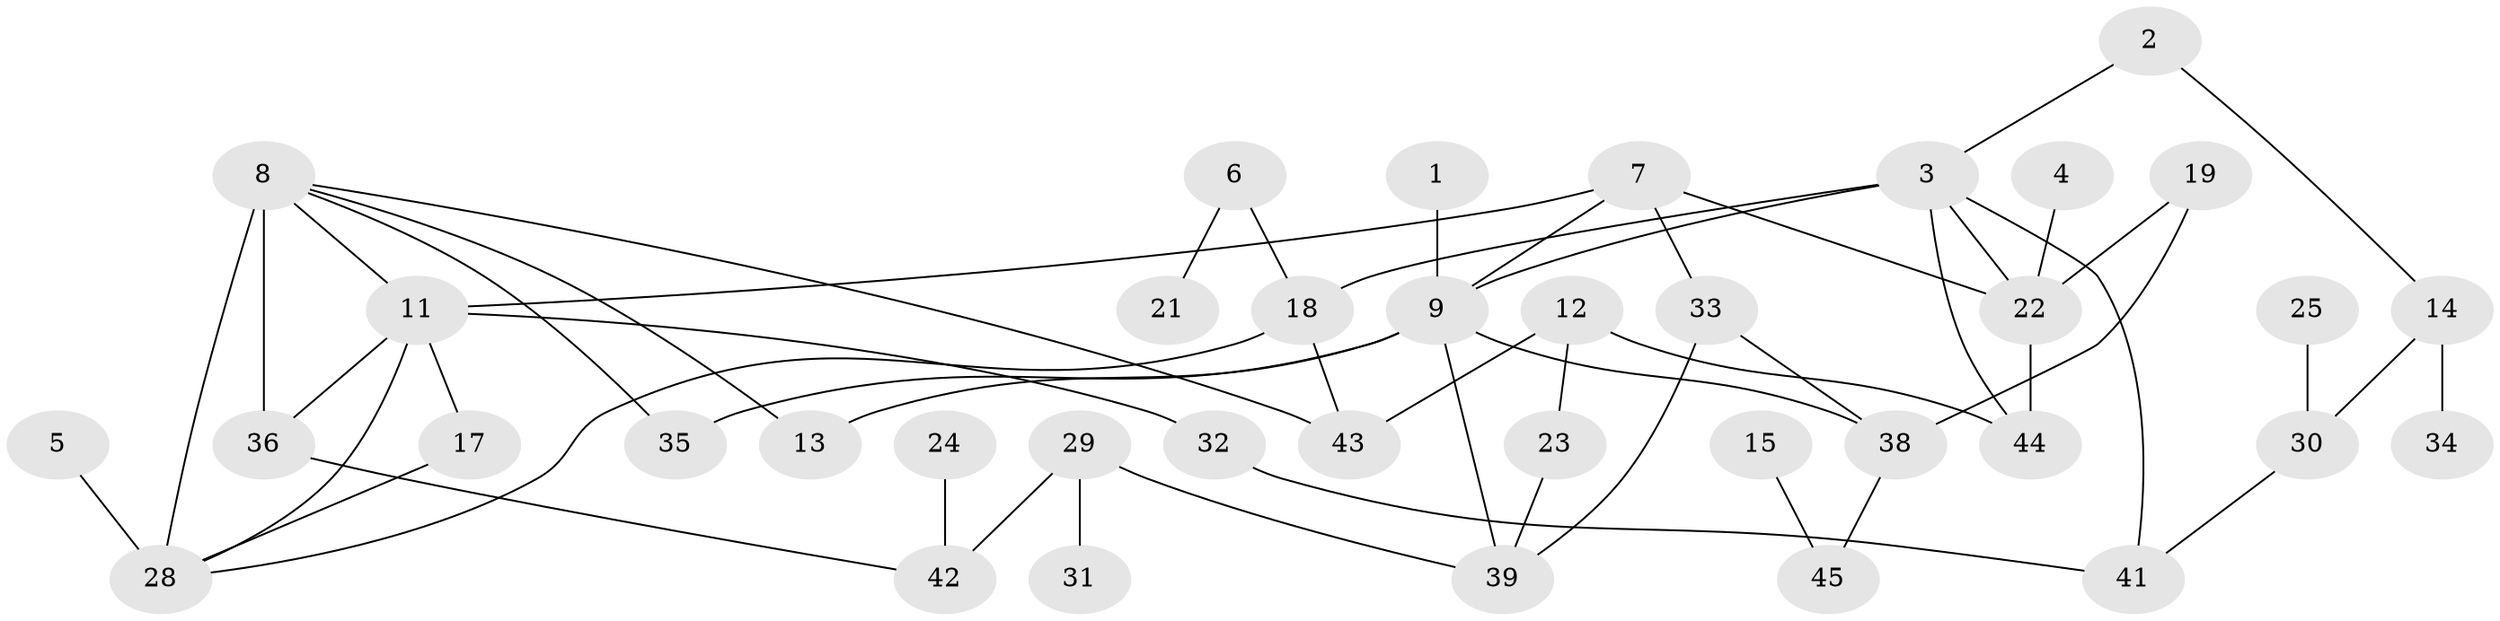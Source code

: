 // original degree distribution, {1: 0.2222222222222222, 2: 0.20634920634920634, 6: 0.07936507936507936, 3: 0.2698412698412698, 4: 0.07936507936507936, 5: 0.047619047619047616, 0: 0.09523809523809523}
// Generated by graph-tools (version 1.1) at 2025/47/03/04/25 22:47:53]
// undirected, 38 vertices, 54 edges
graph export_dot {
  node [color=gray90,style=filled];
  1;
  2;
  3;
  4;
  5;
  6;
  7;
  8;
  9;
  11;
  12;
  13;
  14;
  15;
  17;
  18;
  19;
  21;
  22;
  23;
  24;
  25;
  28;
  29;
  30;
  31;
  32;
  33;
  34;
  35;
  36;
  38;
  39;
  41;
  42;
  43;
  44;
  45;
  1 -- 9 [weight=1.0];
  2 -- 3 [weight=1.0];
  2 -- 14 [weight=1.0];
  3 -- 9 [weight=1.0];
  3 -- 18 [weight=1.0];
  3 -- 22 [weight=1.0];
  3 -- 41 [weight=1.0];
  3 -- 44 [weight=1.0];
  4 -- 22 [weight=1.0];
  5 -- 28 [weight=1.0];
  6 -- 18 [weight=1.0];
  6 -- 21 [weight=1.0];
  7 -- 9 [weight=1.0];
  7 -- 11 [weight=1.0];
  7 -- 22 [weight=1.0];
  7 -- 33 [weight=1.0];
  8 -- 11 [weight=1.0];
  8 -- 13 [weight=1.0];
  8 -- 28 [weight=4.0];
  8 -- 35 [weight=1.0];
  8 -- 36 [weight=2.0];
  8 -- 43 [weight=1.0];
  9 -- 13 [weight=1.0];
  9 -- 35 [weight=2.0];
  9 -- 38 [weight=1.0];
  9 -- 39 [weight=1.0];
  11 -- 17 [weight=1.0];
  11 -- 28 [weight=1.0];
  11 -- 32 [weight=1.0];
  11 -- 36 [weight=1.0];
  12 -- 23 [weight=1.0];
  12 -- 43 [weight=1.0];
  12 -- 44 [weight=1.0];
  14 -- 30 [weight=1.0];
  14 -- 34 [weight=1.0];
  15 -- 45 [weight=1.0];
  17 -- 28 [weight=1.0];
  18 -- 28 [weight=1.0];
  18 -- 43 [weight=1.0];
  19 -- 22 [weight=1.0];
  19 -- 38 [weight=1.0];
  22 -- 44 [weight=1.0];
  23 -- 39 [weight=1.0];
  24 -- 42 [weight=1.0];
  25 -- 30 [weight=1.0];
  29 -- 31 [weight=1.0];
  29 -- 39 [weight=1.0];
  29 -- 42 [weight=1.0];
  30 -- 41 [weight=1.0];
  32 -- 41 [weight=1.0];
  33 -- 38 [weight=1.0];
  33 -- 39 [weight=1.0];
  36 -- 42 [weight=1.0];
  38 -- 45 [weight=1.0];
}

